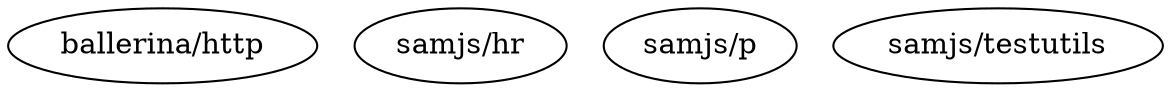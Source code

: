 digraph "samejs/app:0.1.0" {
    "ballerina/http"
    "samjs/hr"
    "samjs/p" [scope = "testOnly"]
    "samjs/testutils" [scope = "testOnly"]
}
